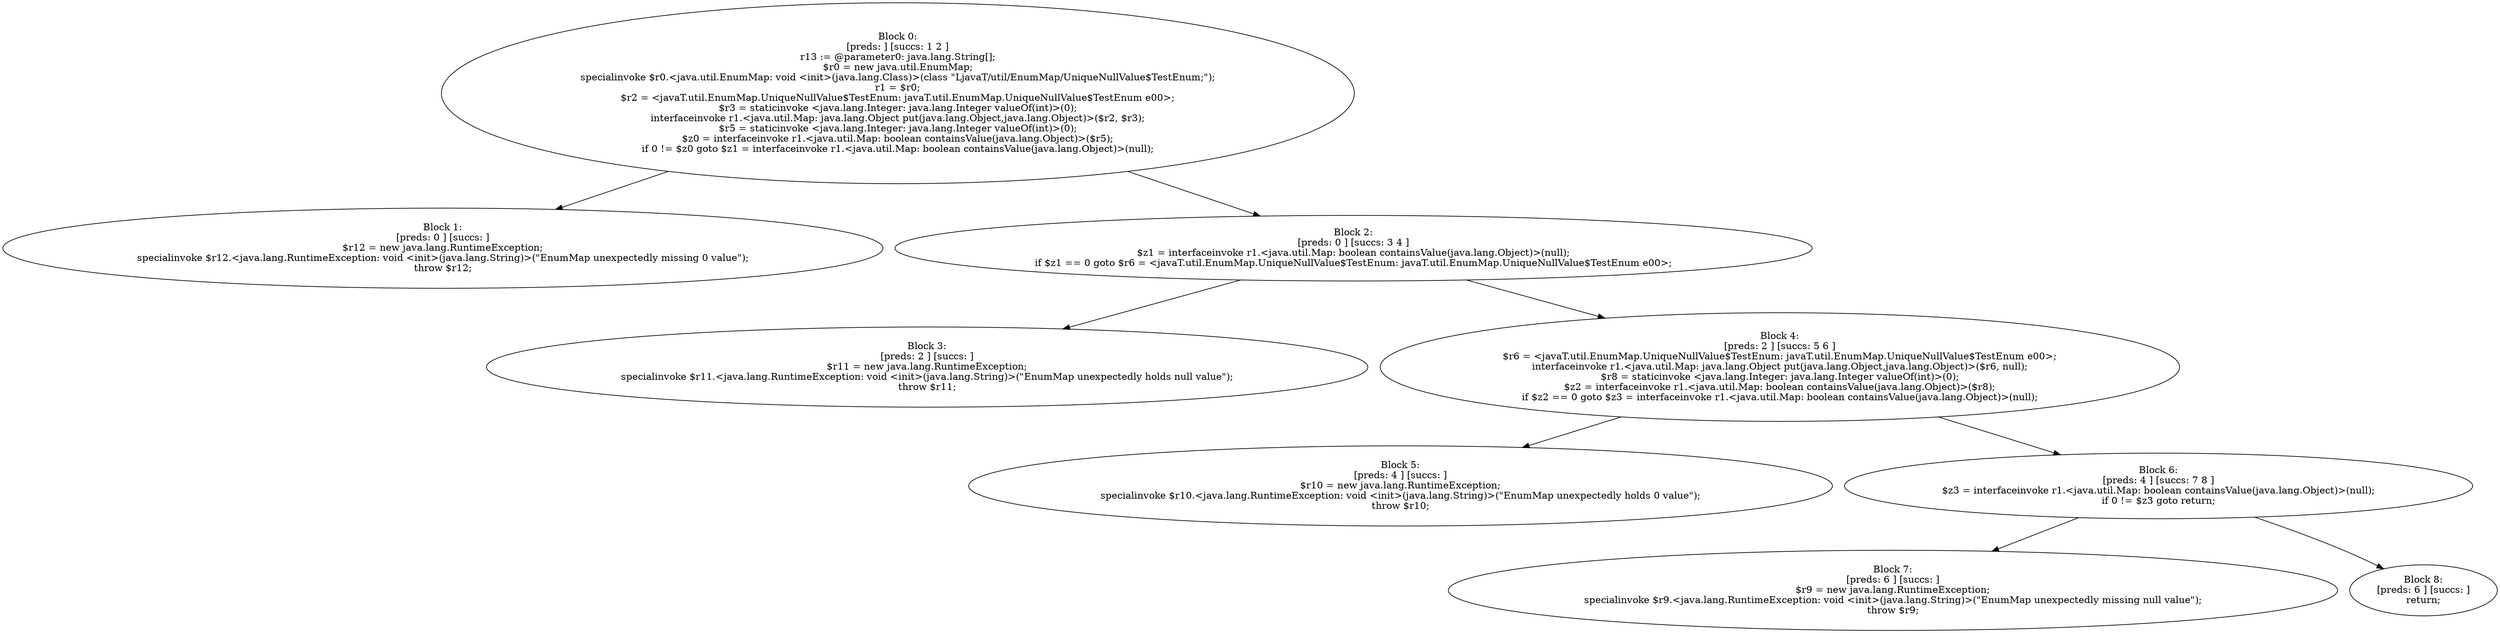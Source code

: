 digraph "unitGraph" {
    "Block 0:
[preds: ] [succs: 1 2 ]
r13 := @parameter0: java.lang.String[];
$r0 = new java.util.EnumMap;
specialinvoke $r0.<java.util.EnumMap: void <init>(java.lang.Class)>(class \"LjavaT/util/EnumMap/UniqueNullValue$TestEnum;\");
r1 = $r0;
$r2 = <javaT.util.EnumMap.UniqueNullValue$TestEnum: javaT.util.EnumMap.UniqueNullValue$TestEnum e00>;
$r3 = staticinvoke <java.lang.Integer: java.lang.Integer valueOf(int)>(0);
interfaceinvoke r1.<java.util.Map: java.lang.Object put(java.lang.Object,java.lang.Object)>($r2, $r3);
$r5 = staticinvoke <java.lang.Integer: java.lang.Integer valueOf(int)>(0);
$z0 = interfaceinvoke r1.<java.util.Map: boolean containsValue(java.lang.Object)>($r5);
if 0 != $z0 goto $z1 = interfaceinvoke r1.<java.util.Map: boolean containsValue(java.lang.Object)>(null);
"
    "Block 1:
[preds: 0 ] [succs: ]
$r12 = new java.lang.RuntimeException;
specialinvoke $r12.<java.lang.RuntimeException: void <init>(java.lang.String)>(\"EnumMap unexpectedly missing 0 value\");
throw $r12;
"
    "Block 2:
[preds: 0 ] [succs: 3 4 ]
$z1 = interfaceinvoke r1.<java.util.Map: boolean containsValue(java.lang.Object)>(null);
if $z1 == 0 goto $r6 = <javaT.util.EnumMap.UniqueNullValue$TestEnum: javaT.util.EnumMap.UniqueNullValue$TestEnum e00>;
"
    "Block 3:
[preds: 2 ] [succs: ]
$r11 = new java.lang.RuntimeException;
specialinvoke $r11.<java.lang.RuntimeException: void <init>(java.lang.String)>(\"EnumMap unexpectedly holds null value\");
throw $r11;
"
    "Block 4:
[preds: 2 ] [succs: 5 6 ]
$r6 = <javaT.util.EnumMap.UniqueNullValue$TestEnum: javaT.util.EnumMap.UniqueNullValue$TestEnum e00>;
interfaceinvoke r1.<java.util.Map: java.lang.Object put(java.lang.Object,java.lang.Object)>($r6, null);
$r8 = staticinvoke <java.lang.Integer: java.lang.Integer valueOf(int)>(0);
$z2 = interfaceinvoke r1.<java.util.Map: boolean containsValue(java.lang.Object)>($r8);
if $z2 == 0 goto $z3 = interfaceinvoke r1.<java.util.Map: boolean containsValue(java.lang.Object)>(null);
"
    "Block 5:
[preds: 4 ] [succs: ]
$r10 = new java.lang.RuntimeException;
specialinvoke $r10.<java.lang.RuntimeException: void <init>(java.lang.String)>(\"EnumMap unexpectedly holds 0 value\");
throw $r10;
"
    "Block 6:
[preds: 4 ] [succs: 7 8 ]
$z3 = interfaceinvoke r1.<java.util.Map: boolean containsValue(java.lang.Object)>(null);
if 0 != $z3 goto return;
"
    "Block 7:
[preds: 6 ] [succs: ]
$r9 = new java.lang.RuntimeException;
specialinvoke $r9.<java.lang.RuntimeException: void <init>(java.lang.String)>(\"EnumMap unexpectedly missing null value\");
throw $r9;
"
    "Block 8:
[preds: 6 ] [succs: ]
return;
"
    "Block 0:
[preds: ] [succs: 1 2 ]
r13 := @parameter0: java.lang.String[];
$r0 = new java.util.EnumMap;
specialinvoke $r0.<java.util.EnumMap: void <init>(java.lang.Class)>(class \"LjavaT/util/EnumMap/UniqueNullValue$TestEnum;\");
r1 = $r0;
$r2 = <javaT.util.EnumMap.UniqueNullValue$TestEnum: javaT.util.EnumMap.UniqueNullValue$TestEnum e00>;
$r3 = staticinvoke <java.lang.Integer: java.lang.Integer valueOf(int)>(0);
interfaceinvoke r1.<java.util.Map: java.lang.Object put(java.lang.Object,java.lang.Object)>($r2, $r3);
$r5 = staticinvoke <java.lang.Integer: java.lang.Integer valueOf(int)>(0);
$z0 = interfaceinvoke r1.<java.util.Map: boolean containsValue(java.lang.Object)>($r5);
if 0 != $z0 goto $z1 = interfaceinvoke r1.<java.util.Map: boolean containsValue(java.lang.Object)>(null);
"->"Block 1:
[preds: 0 ] [succs: ]
$r12 = new java.lang.RuntimeException;
specialinvoke $r12.<java.lang.RuntimeException: void <init>(java.lang.String)>(\"EnumMap unexpectedly missing 0 value\");
throw $r12;
";
    "Block 0:
[preds: ] [succs: 1 2 ]
r13 := @parameter0: java.lang.String[];
$r0 = new java.util.EnumMap;
specialinvoke $r0.<java.util.EnumMap: void <init>(java.lang.Class)>(class \"LjavaT/util/EnumMap/UniqueNullValue$TestEnum;\");
r1 = $r0;
$r2 = <javaT.util.EnumMap.UniqueNullValue$TestEnum: javaT.util.EnumMap.UniqueNullValue$TestEnum e00>;
$r3 = staticinvoke <java.lang.Integer: java.lang.Integer valueOf(int)>(0);
interfaceinvoke r1.<java.util.Map: java.lang.Object put(java.lang.Object,java.lang.Object)>($r2, $r3);
$r5 = staticinvoke <java.lang.Integer: java.lang.Integer valueOf(int)>(0);
$z0 = interfaceinvoke r1.<java.util.Map: boolean containsValue(java.lang.Object)>($r5);
if 0 != $z0 goto $z1 = interfaceinvoke r1.<java.util.Map: boolean containsValue(java.lang.Object)>(null);
"->"Block 2:
[preds: 0 ] [succs: 3 4 ]
$z1 = interfaceinvoke r1.<java.util.Map: boolean containsValue(java.lang.Object)>(null);
if $z1 == 0 goto $r6 = <javaT.util.EnumMap.UniqueNullValue$TestEnum: javaT.util.EnumMap.UniqueNullValue$TestEnum e00>;
";
    "Block 2:
[preds: 0 ] [succs: 3 4 ]
$z1 = interfaceinvoke r1.<java.util.Map: boolean containsValue(java.lang.Object)>(null);
if $z1 == 0 goto $r6 = <javaT.util.EnumMap.UniqueNullValue$TestEnum: javaT.util.EnumMap.UniqueNullValue$TestEnum e00>;
"->"Block 3:
[preds: 2 ] [succs: ]
$r11 = new java.lang.RuntimeException;
specialinvoke $r11.<java.lang.RuntimeException: void <init>(java.lang.String)>(\"EnumMap unexpectedly holds null value\");
throw $r11;
";
    "Block 2:
[preds: 0 ] [succs: 3 4 ]
$z1 = interfaceinvoke r1.<java.util.Map: boolean containsValue(java.lang.Object)>(null);
if $z1 == 0 goto $r6 = <javaT.util.EnumMap.UniqueNullValue$TestEnum: javaT.util.EnumMap.UniqueNullValue$TestEnum e00>;
"->"Block 4:
[preds: 2 ] [succs: 5 6 ]
$r6 = <javaT.util.EnumMap.UniqueNullValue$TestEnum: javaT.util.EnumMap.UniqueNullValue$TestEnum e00>;
interfaceinvoke r1.<java.util.Map: java.lang.Object put(java.lang.Object,java.lang.Object)>($r6, null);
$r8 = staticinvoke <java.lang.Integer: java.lang.Integer valueOf(int)>(0);
$z2 = interfaceinvoke r1.<java.util.Map: boolean containsValue(java.lang.Object)>($r8);
if $z2 == 0 goto $z3 = interfaceinvoke r1.<java.util.Map: boolean containsValue(java.lang.Object)>(null);
";
    "Block 4:
[preds: 2 ] [succs: 5 6 ]
$r6 = <javaT.util.EnumMap.UniqueNullValue$TestEnum: javaT.util.EnumMap.UniqueNullValue$TestEnum e00>;
interfaceinvoke r1.<java.util.Map: java.lang.Object put(java.lang.Object,java.lang.Object)>($r6, null);
$r8 = staticinvoke <java.lang.Integer: java.lang.Integer valueOf(int)>(0);
$z2 = interfaceinvoke r1.<java.util.Map: boolean containsValue(java.lang.Object)>($r8);
if $z2 == 0 goto $z3 = interfaceinvoke r1.<java.util.Map: boolean containsValue(java.lang.Object)>(null);
"->"Block 5:
[preds: 4 ] [succs: ]
$r10 = new java.lang.RuntimeException;
specialinvoke $r10.<java.lang.RuntimeException: void <init>(java.lang.String)>(\"EnumMap unexpectedly holds 0 value\");
throw $r10;
";
    "Block 4:
[preds: 2 ] [succs: 5 6 ]
$r6 = <javaT.util.EnumMap.UniqueNullValue$TestEnum: javaT.util.EnumMap.UniqueNullValue$TestEnum e00>;
interfaceinvoke r1.<java.util.Map: java.lang.Object put(java.lang.Object,java.lang.Object)>($r6, null);
$r8 = staticinvoke <java.lang.Integer: java.lang.Integer valueOf(int)>(0);
$z2 = interfaceinvoke r1.<java.util.Map: boolean containsValue(java.lang.Object)>($r8);
if $z2 == 0 goto $z3 = interfaceinvoke r1.<java.util.Map: boolean containsValue(java.lang.Object)>(null);
"->"Block 6:
[preds: 4 ] [succs: 7 8 ]
$z3 = interfaceinvoke r1.<java.util.Map: boolean containsValue(java.lang.Object)>(null);
if 0 != $z3 goto return;
";
    "Block 6:
[preds: 4 ] [succs: 7 8 ]
$z3 = interfaceinvoke r1.<java.util.Map: boolean containsValue(java.lang.Object)>(null);
if 0 != $z3 goto return;
"->"Block 7:
[preds: 6 ] [succs: ]
$r9 = new java.lang.RuntimeException;
specialinvoke $r9.<java.lang.RuntimeException: void <init>(java.lang.String)>(\"EnumMap unexpectedly missing null value\");
throw $r9;
";
    "Block 6:
[preds: 4 ] [succs: 7 8 ]
$z3 = interfaceinvoke r1.<java.util.Map: boolean containsValue(java.lang.Object)>(null);
if 0 != $z3 goto return;
"->"Block 8:
[preds: 6 ] [succs: ]
return;
";
}
